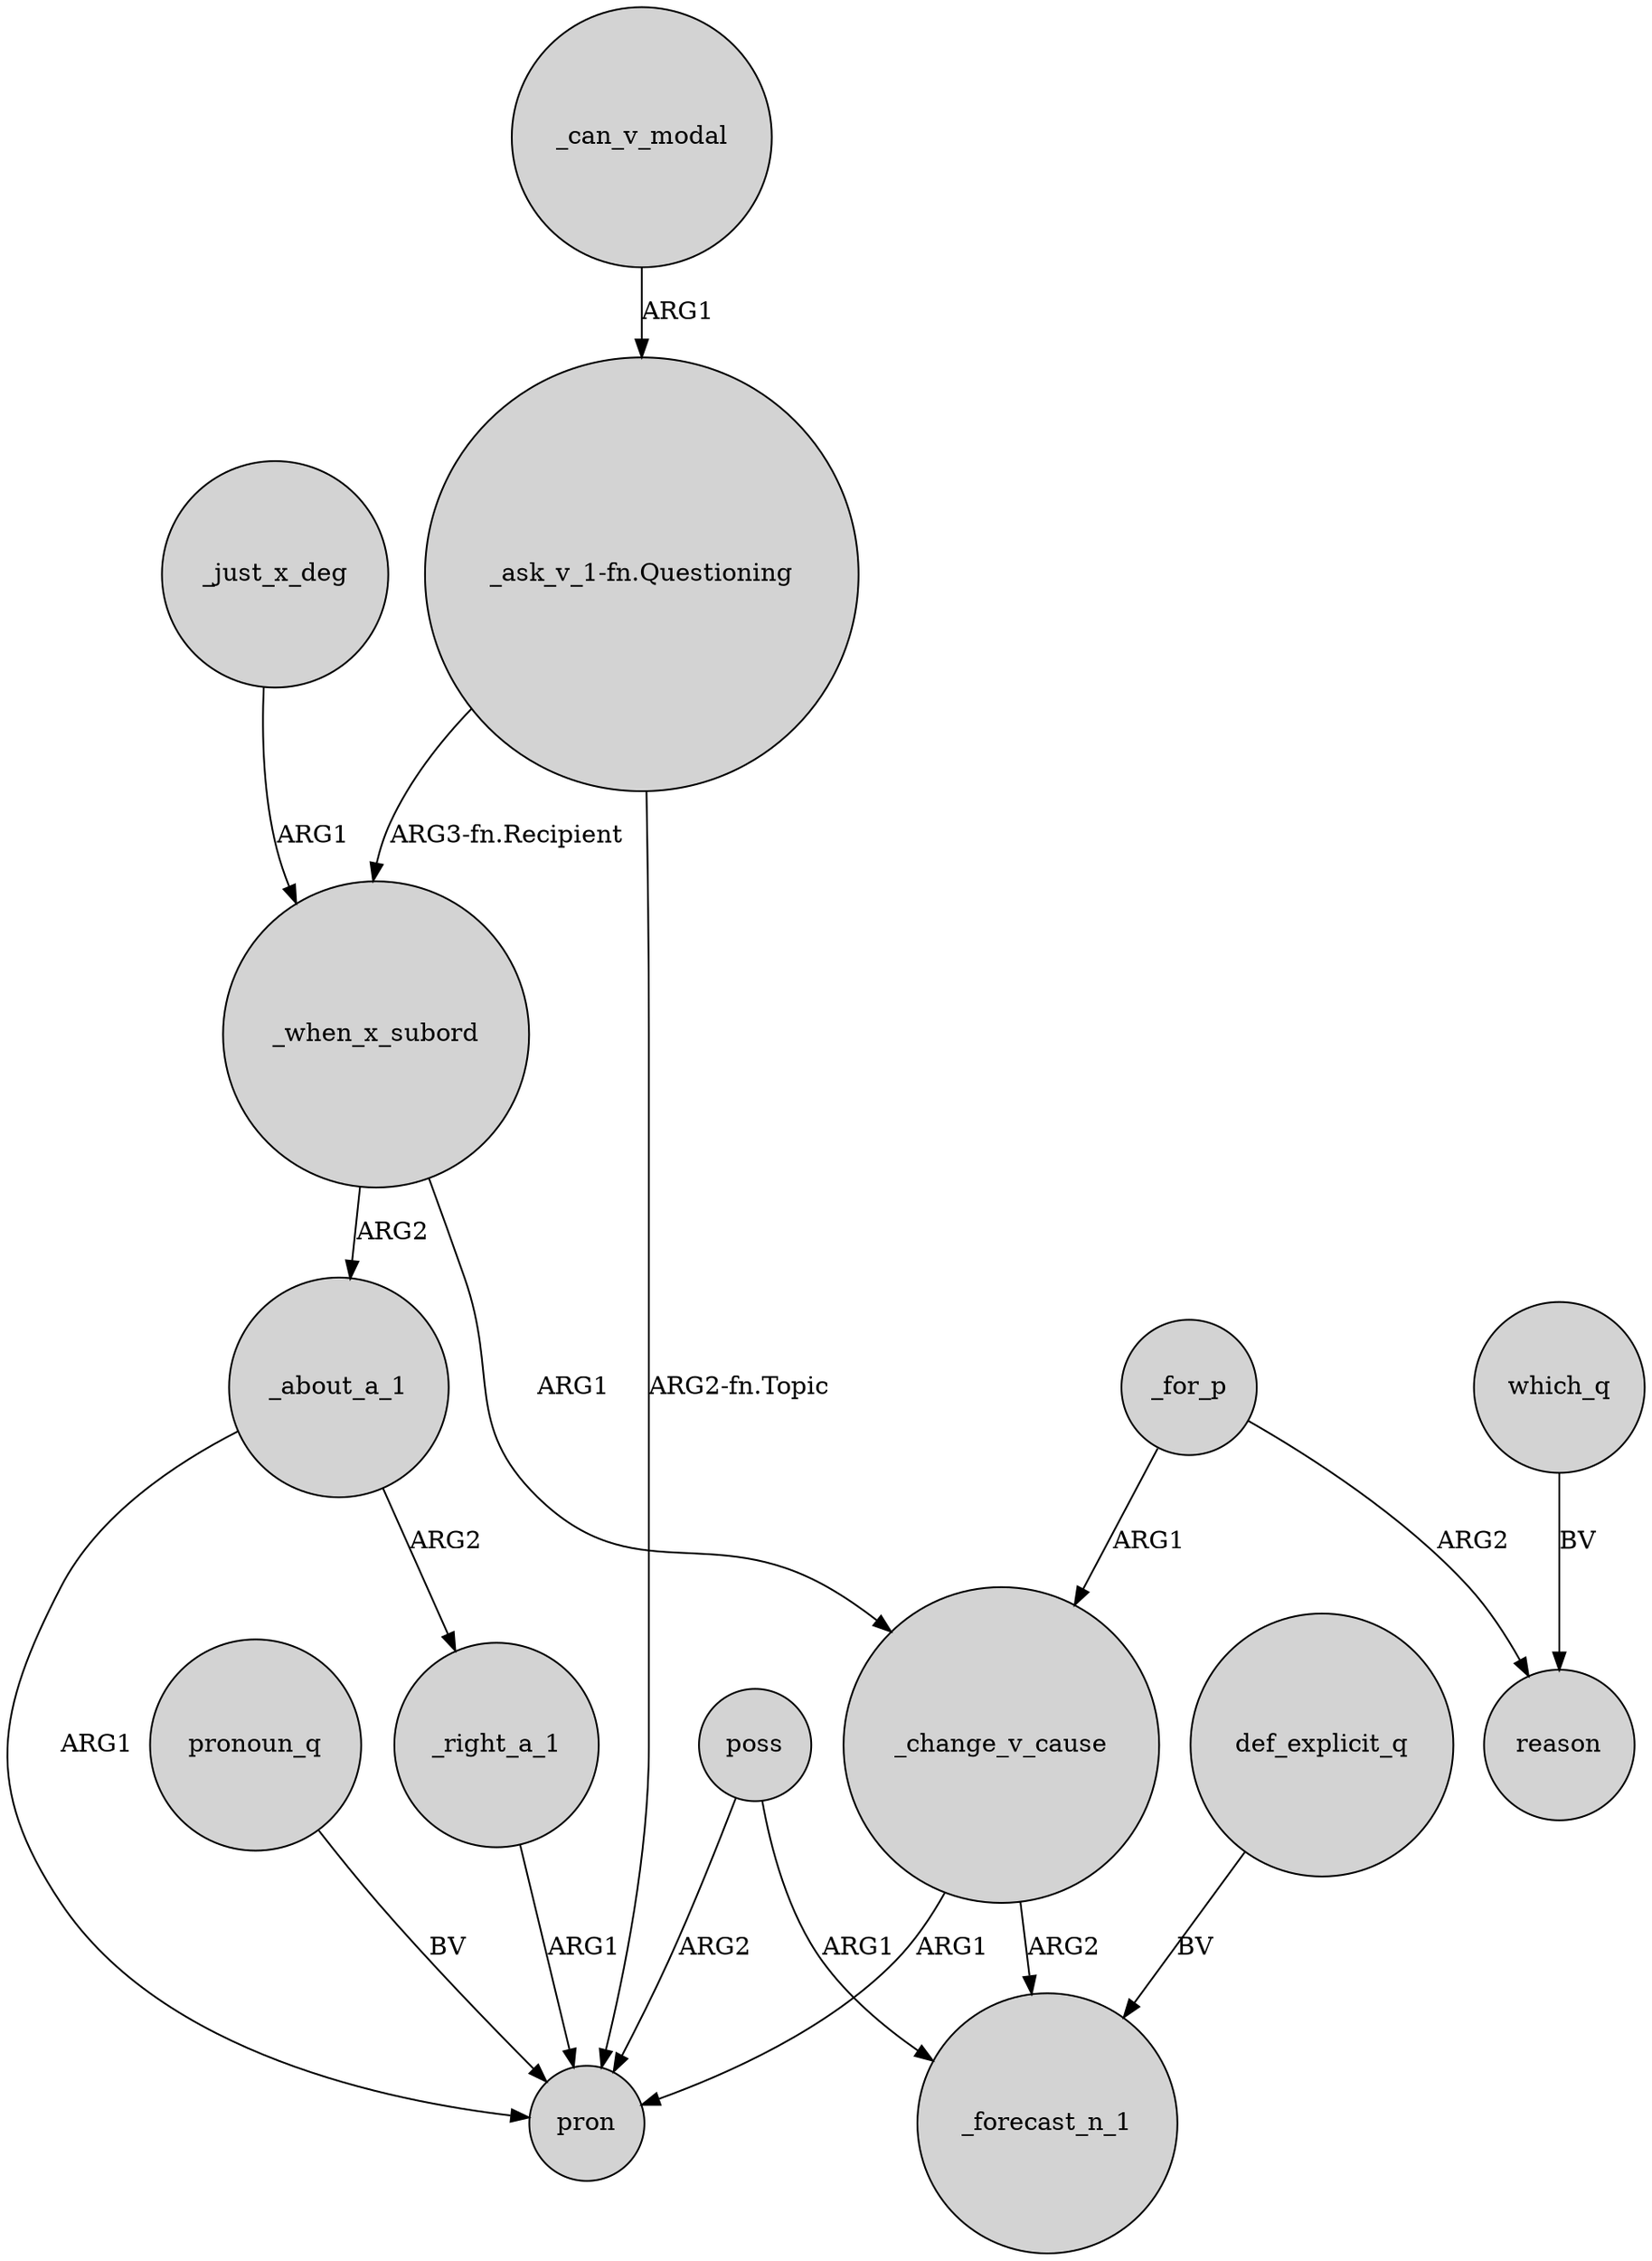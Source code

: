 digraph {
	node [shape=circle style=filled]
	_change_v_cause -> pron [label=ARG1]
	_for_p -> _change_v_cause [label=ARG1]
	_just_x_deg -> _when_x_subord [label=ARG1]
	_when_x_subord -> _about_a_1 [label=ARG2]
	_about_a_1 -> _right_a_1 [label=ARG2]
	_when_x_subord -> _change_v_cause [label=ARG1]
	_can_v_modal -> "_ask_v_1-fn.Questioning" [label=ARG1]
	def_explicit_q -> _forecast_n_1 [label=BV]
	poss -> _forecast_n_1 [label=ARG1]
	poss -> pron [label=ARG2]
	which_q -> reason [label=BV]
	_change_v_cause -> _forecast_n_1 [label=ARG2]
	_right_a_1 -> pron [label=ARG1]
	_about_a_1 -> pron [label=ARG1]
	"_ask_v_1-fn.Questioning" -> _when_x_subord [label="ARG3-fn.Recipient"]
	_for_p -> reason [label=ARG2]
	"_ask_v_1-fn.Questioning" -> pron [label="ARG2-fn.Topic"]
	pronoun_q -> pron [label=BV]
}
